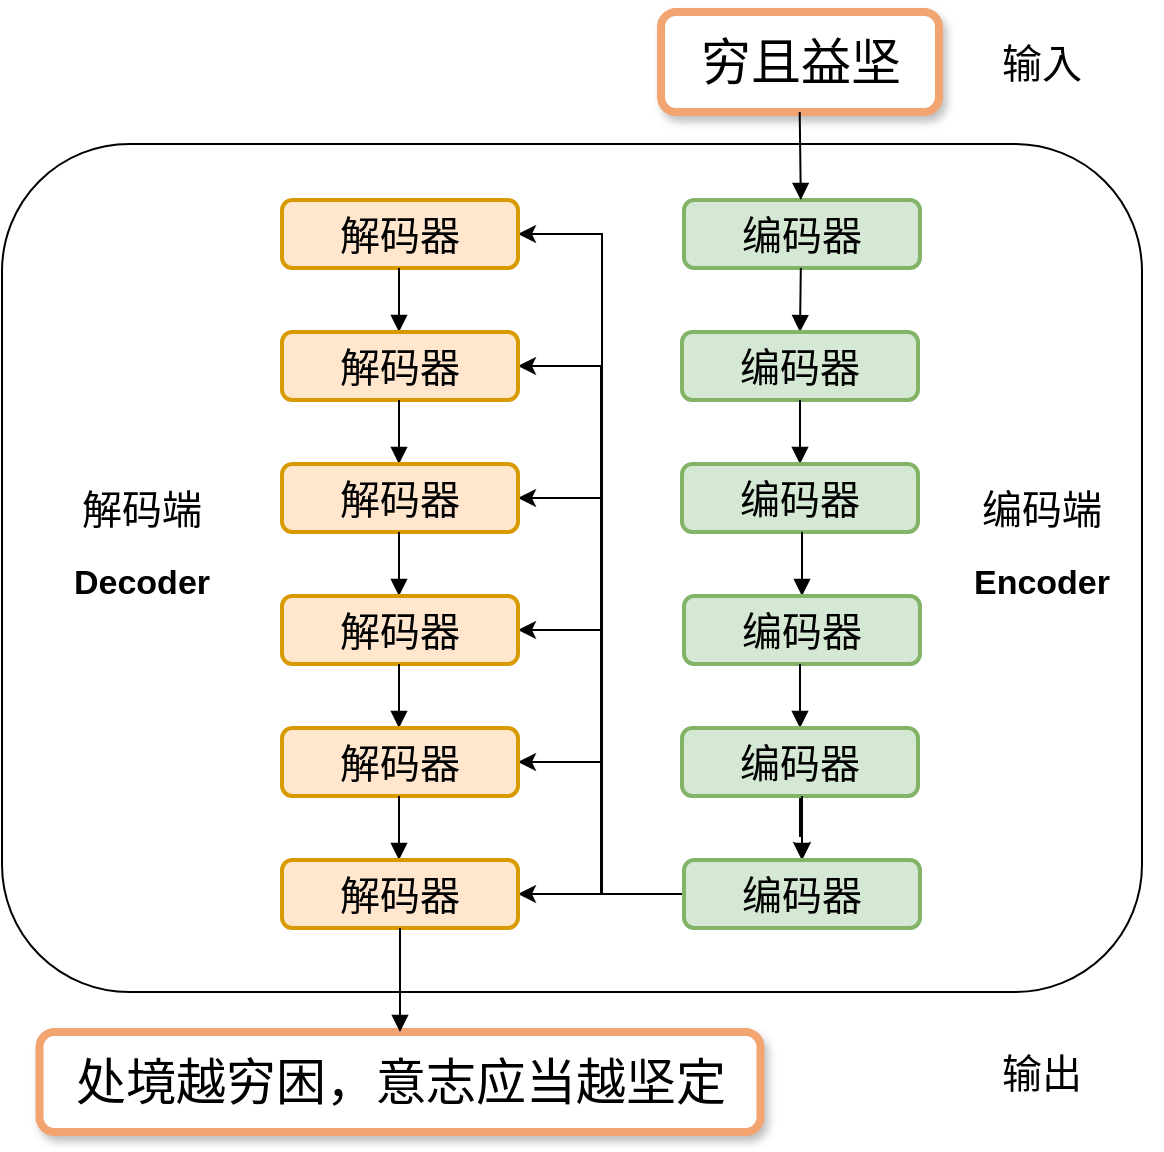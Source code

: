 <mxfile version="21.3.2" type="github">
  <diagram name="第 1 页" id="HBdq7s2gMRr6pUkGgD1W">
    <mxGraphModel dx="1328" dy="2153" grid="1" gridSize="10" guides="1" tooltips="1" connect="1" arrows="1" fold="1" page="1" pageScale="1" pageWidth="827" pageHeight="1169" math="0" shadow="0">
      <root>
        <mxCell id="0" />
        <mxCell id="1" parent="0" />
        <mxCell id="lrugsAHYkj4KjiBpkNaX-73" value="" style="rounded=1;whiteSpace=wrap;html=1;textOpacity=0;" vertex="1" parent="1">
          <mxGeometry x="-340" y="56" width="570" height="424" as="geometry" />
        </mxCell>
        <mxCell id="2" value="穷且益坚" style="whiteSpace=wrap;strokeWidth=4;fontFamily=Verdana;labelBackgroundColor=default;labelBorderColor=none;fontSize=25;rounded=1;glass=0;shadow=1;fontStyle=0;horizontal=1;verticalAlign=middle;strokeColor=#f2a571;" parent="1" vertex="1">
          <mxGeometry x="-10.5" y="-10" width="139" height="50" as="geometry" />
        </mxCell>
        <mxCell id="3" value="编码器" style="whiteSpace=wrap;strokeWidth=2;fontSize=20;fontFamily=Verdana;fillColor=#d5e8d4;strokeColor=#82b366;rounded=1;" parent="1" vertex="1">
          <mxGeometry x="1" y="84" width="118" height="34" as="geometry" />
        </mxCell>
        <mxCell id="18" value="" style="curved=1;startArrow=none;endArrow=block;exitX=0.499;exitY=1;entryX=0.495;entryY=0;" parent="1" source="2" target="3" edge="1">
          <mxGeometry relative="1" as="geometry">
            <Array as="points" />
          </mxGeometry>
        </mxCell>
        <mxCell id="19" value="" style="curved=1;startArrow=none;endArrow=block;exitX=0.495;exitY=1;entryX=0.5;entryY=0;entryDx=0;entryDy=0;" parent="1" source="3" target="lrugsAHYkj4KjiBpkNaX-32" edge="1">
          <mxGeometry relative="1" as="geometry">
            <Array as="points" />
            <mxPoint x="59" y="140" as="targetPoint" />
          </mxGeometry>
        </mxCell>
        <mxCell id="lrugsAHYkj4KjiBpkNaX-32" value="编码器" style="whiteSpace=wrap;strokeWidth=2;fontSize=20;fontFamily=Verdana;fillColor=#d5e8d4;strokeColor=#82b366;rounded=1;" vertex="1" parent="1">
          <mxGeometry y="150" width="118" height="34" as="geometry" />
        </mxCell>
        <mxCell id="lrugsAHYkj4KjiBpkNaX-33" value="" style="curved=1;startArrow=none;endArrow=block;exitX=0.495;exitY=1;entryX=0.5;entryY=0;entryDx=0;entryDy=0;" edge="1" parent="1" target="lrugsAHYkj4KjiBpkNaX-34">
          <mxGeometry relative="1" as="geometry">
            <Array as="points" />
            <mxPoint x="59" y="184" as="sourcePoint" />
            <mxPoint x="59" y="206" as="targetPoint" />
          </mxGeometry>
        </mxCell>
        <mxCell id="lrugsAHYkj4KjiBpkNaX-34" value="编码器" style="whiteSpace=wrap;strokeWidth=2;fontSize=20;fontFamily=Verdana;fillColor=#d5e8d4;strokeColor=#82b366;rounded=1;" vertex="1" parent="1">
          <mxGeometry y="216" width="118" height="34" as="geometry" />
        </mxCell>
        <mxCell id="lrugsAHYkj4KjiBpkNaX-37" value="" style="curved=1;startArrow=none;endArrow=block;exitX=0.495;exitY=1;entryX=0.5;entryY=0;entryDx=0;entryDy=0;" edge="1" parent="1" target="lrugsAHYkj4KjiBpkNaX-38">
          <mxGeometry relative="1" as="geometry">
            <Array as="points" />
            <mxPoint x="60" y="250" as="sourcePoint" />
            <mxPoint x="60" y="272" as="targetPoint" />
          </mxGeometry>
        </mxCell>
        <mxCell id="lrugsAHYkj4KjiBpkNaX-38" value="编码器" style="whiteSpace=wrap;strokeWidth=2;fontSize=20;fontFamily=Verdana;fillColor=#d5e8d4;strokeColor=#82b366;rounded=1;" vertex="1" parent="1">
          <mxGeometry x="1" y="282" width="118" height="34" as="geometry" />
        </mxCell>
        <mxCell id="lrugsAHYkj4KjiBpkNaX-39" value="" style="curved=1;startArrow=none;endArrow=block;exitX=0.495;exitY=1;entryX=0.5;entryY=0;entryDx=0;entryDy=0;" edge="1" parent="1" target="lrugsAHYkj4KjiBpkNaX-40">
          <mxGeometry relative="1" as="geometry">
            <Array as="points" />
            <mxPoint x="59" y="316" as="sourcePoint" />
            <mxPoint x="59" y="338" as="targetPoint" />
          </mxGeometry>
        </mxCell>
        <mxCell id="lrugsAHYkj4KjiBpkNaX-46" value="" style="edgeStyle=orthogonalEdgeStyle;rounded=0;orthogonalLoop=1;jettySize=auto;html=1;" edge="1" parent="1" source="lrugsAHYkj4KjiBpkNaX-40" target="lrugsAHYkj4KjiBpkNaX-42">
          <mxGeometry relative="1" as="geometry" />
        </mxCell>
        <mxCell id="lrugsAHYkj4KjiBpkNaX-40" value="编码器" style="whiteSpace=wrap;strokeWidth=2;fontSize=20;fontFamily=Verdana;fillColor=#d5e8d4;strokeColor=#82b366;rounded=1;" vertex="1" parent="1">
          <mxGeometry y="348" width="118" height="34" as="geometry" />
        </mxCell>
        <mxCell id="lrugsAHYkj4KjiBpkNaX-41" value="" style="curved=1;startArrow=none;endArrow=block;exitX=0.495;exitY=1;entryX=0.5;entryY=0;entryDx=0;entryDy=0;" edge="1" parent="1" target="lrugsAHYkj4KjiBpkNaX-42">
          <mxGeometry relative="1" as="geometry">
            <Array as="points" />
            <mxPoint x="60" y="382" as="sourcePoint" />
            <mxPoint x="60" y="404" as="targetPoint" />
          </mxGeometry>
        </mxCell>
        <mxCell id="lrugsAHYkj4KjiBpkNaX-80" value="" style="edgeStyle=orthogonalEdgeStyle;rounded=0;orthogonalLoop=1;jettySize=auto;html=1;" edge="1" parent="1" source="lrugsAHYkj4KjiBpkNaX-42" target="lrugsAHYkj4KjiBpkNaX-68">
          <mxGeometry relative="1" as="geometry" />
        </mxCell>
        <mxCell id="lrugsAHYkj4KjiBpkNaX-81" style="edgeStyle=orthogonalEdgeStyle;rounded=0;orthogonalLoop=1;jettySize=auto;html=1;entryX=1;entryY=0.5;entryDx=0;entryDy=0;" edge="1" parent="1" target="lrugsAHYkj4KjiBpkNaX-44">
          <mxGeometry relative="1" as="geometry">
            <mxPoint x="-40" y="370" as="sourcePoint" />
            <Array as="points">
              <mxPoint x="-40" y="431" />
              <mxPoint x="-40" y="101" />
            </Array>
          </mxGeometry>
        </mxCell>
        <mxCell id="lrugsAHYkj4KjiBpkNaX-82" style="edgeStyle=orthogonalEdgeStyle;rounded=0;orthogonalLoop=1;jettySize=auto;html=1;entryX=1;entryY=0.5;entryDx=0;entryDy=0;" edge="1" parent="1" source="lrugsAHYkj4KjiBpkNaX-42" target="lrugsAHYkj4KjiBpkNaX-49">
          <mxGeometry relative="1" as="geometry" />
        </mxCell>
        <mxCell id="lrugsAHYkj4KjiBpkNaX-83" style="edgeStyle=orthogonalEdgeStyle;rounded=0;orthogonalLoop=1;jettySize=auto;html=1;entryX=1;entryY=0.5;entryDx=0;entryDy=0;" edge="1" parent="1" source="lrugsAHYkj4KjiBpkNaX-42" target="lrugsAHYkj4KjiBpkNaX-60">
          <mxGeometry relative="1" as="geometry" />
        </mxCell>
        <mxCell id="lrugsAHYkj4KjiBpkNaX-84" style="edgeStyle=orthogonalEdgeStyle;rounded=0;orthogonalLoop=1;jettySize=auto;html=1;entryX=1;entryY=0.5;entryDx=0;entryDy=0;" edge="1" parent="1" source="lrugsAHYkj4KjiBpkNaX-42" target="lrugsAHYkj4KjiBpkNaX-63">
          <mxGeometry relative="1" as="geometry" />
        </mxCell>
        <mxCell id="lrugsAHYkj4KjiBpkNaX-85" style="edgeStyle=orthogonalEdgeStyle;rounded=0;orthogonalLoop=1;jettySize=auto;html=1;entryX=1;entryY=0.5;entryDx=0;entryDy=0;" edge="1" parent="1" source="lrugsAHYkj4KjiBpkNaX-42" target="lrugsAHYkj4KjiBpkNaX-65">
          <mxGeometry relative="1" as="geometry" />
        </mxCell>
        <mxCell id="lrugsAHYkj4KjiBpkNaX-42" value="编码器" style="whiteSpace=wrap;strokeWidth=2;fontSize=20;fontFamily=Verdana;fillColor=#d5e8d4;strokeColor=#82b366;rounded=1;" vertex="1" parent="1">
          <mxGeometry x="1" y="414" width="118" height="34" as="geometry" />
        </mxCell>
        <mxCell id="lrugsAHYkj4KjiBpkNaX-44" value="解码器" style="whiteSpace=wrap;strokeWidth=2;fontSize=20;fontFamily=Verdana;fillColor=#ffe6cc;strokeColor=#d79b00;rounded=1;" vertex="1" parent="1">
          <mxGeometry x="-200" y="84" width="118" height="34" as="geometry" />
        </mxCell>
        <mxCell id="lrugsAHYkj4KjiBpkNaX-48" value="" style="curved=1;startArrow=none;endArrow=block;exitX=0.495;exitY=1;entryX=0.5;entryY=0;entryDx=0;entryDy=0;" edge="1" parent="1">
          <mxGeometry relative="1" as="geometry">
            <Array as="points" />
            <mxPoint x="-141.5" y="118" as="sourcePoint" />
            <mxPoint x="-141.5" y="150" as="targetPoint" />
          </mxGeometry>
        </mxCell>
        <mxCell id="lrugsAHYkj4KjiBpkNaX-49" value="解码器" style="whiteSpace=wrap;strokeWidth=2;fontSize=20;fontFamily=Verdana;fillColor=#ffe6cc;strokeColor=#d79b00;rounded=1;" vertex="1" parent="1">
          <mxGeometry x="-200" y="150" width="118" height="34" as="geometry" />
        </mxCell>
        <mxCell id="lrugsAHYkj4KjiBpkNaX-59" value="" style="curved=1;startArrow=none;endArrow=block;exitX=0.495;exitY=1;entryX=0.5;entryY=0;entryDx=0;entryDy=0;" edge="1" parent="1">
          <mxGeometry relative="1" as="geometry">
            <Array as="points" />
            <mxPoint x="-141.5" y="184" as="sourcePoint" />
            <mxPoint x="-141.5" y="216" as="targetPoint" />
          </mxGeometry>
        </mxCell>
        <mxCell id="lrugsAHYkj4KjiBpkNaX-60" value="解码器" style="whiteSpace=wrap;strokeWidth=2;fontSize=20;fontFamily=Verdana;fillColor=#ffe6cc;strokeColor=#d79b00;rounded=1;" vertex="1" parent="1">
          <mxGeometry x="-200" y="216" width="118" height="34" as="geometry" />
        </mxCell>
        <mxCell id="lrugsAHYkj4KjiBpkNaX-62" value="" style="curved=1;startArrow=none;endArrow=block;exitX=0.495;exitY=1;entryX=0.5;entryY=0;entryDx=0;entryDy=0;" edge="1" parent="1">
          <mxGeometry relative="1" as="geometry">
            <Array as="points" />
            <mxPoint x="-141.5" y="250" as="sourcePoint" />
            <mxPoint x="-141.5" y="282" as="targetPoint" />
          </mxGeometry>
        </mxCell>
        <mxCell id="lrugsAHYkj4KjiBpkNaX-63" value="解码器" style="whiteSpace=wrap;strokeWidth=2;fontSize=20;fontFamily=Verdana;fillColor=#ffe6cc;strokeColor=#d79b00;rounded=1;" vertex="1" parent="1">
          <mxGeometry x="-200" y="282" width="118" height="34" as="geometry" />
        </mxCell>
        <mxCell id="lrugsAHYkj4KjiBpkNaX-64" value="" style="curved=1;startArrow=none;endArrow=block;exitX=0.495;exitY=1;entryX=0.5;entryY=0;entryDx=0;entryDy=0;" edge="1" parent="1">
          <mxGeometry relative="1" as="geometry">
            <Array as="points" />
            <mxPoint x="-141.5" y="316" as="sourcePoint" />
            <mxPoint x="-141.5" y="348" as="targetPoint" />
          </mxGeometry>
        </mxCell>
        <mxCell id="lrugsAHYkj4KjiBpkNaX-65" value="解码器" style="whiteSpace=wrap;strokeWidth=2;fontSize=20;fontFamily=Verdana;fillColor=#ffe6cc;strokeColor=#d79b00;rounded=1;" vertex="1" parent="1">
          <mxGeometry x="-200" y="348" width="118" height="34" as="geometry" />
        </mxCell>
        <mxCell id="lrugsAHYkj4KjiBpkNaX-67" value="" style="curved=1;startArrow=none;endArrow=block;exitX=0.495;exitY=1;entryX=0.5;entryY=0;entryDx=0;entryDy=0;" edge="1" parent="1">
          <mxGeometry relative="1" as="geometry">
            <Array as="points" />
            <mxPoint x="-141.5" y="382" as="sourcePoint" />
            <mxPoint x="-141.5" y="414" as="targetPoint" />
          </mxGeometry>
        </mxCell>
        <mxCell id="lrugsAHYkj4KjiBpkNaX-68" value="解码器" style="whiteSpace=wrap;strokeWidth=2;fontSize=20;fontFamily=Verdana;fillColor=#ffe6cc;strokeColor=#d79b00;rounded=1;" vertex="1" parent="1">
          <mxGeometry x="-200" y="414" width="118" height="34" as="geometry" />
        </mxCell>
        <mxCell id="lrugsAHYkj4KjiBpkNaX-70" value="处境越穷困，意志应当越坚定" style="whiteSpace=wrap;strokeWidth=4;fontFamily=Verdana;labelBackgroundColor=default;labelBorderColor=none;fontSize=25;rounded=1;glass=0;shadow=1;fontStyle=0;horizontal=1;verticalAlign=middle;strokeColor=#f2a571;" vertex="1" parent="1">
          <mxGeometry x="-321.25" y="500" width="360.5" height="50" as="geometry" />
        </mxCell>
        <mxCell id="lrugsAHYkj4KjiBpkNaX-72" value="" style="curved=1;startArrow=none;endArrow=block;exitX=0.5;exitY=1;entryX=0.5;entryY=0;exitDx=0;exitDy=0;entryDx=0;entryDy=0;" edge="1" parent="1" source="lrugsAHYkj4KjiBpkNaX-68" target="lrugsAHYkj4KjiBpkNaX-70">
          <mxGeometry relative="1" as="geometry">
            <Array as="points" />
            <mxPoint x="69" y="50" as="sourcePoint" />
            <mxPoint x="69" y="94" as="targetPoint" />
          </mxGeometry>
        </mxCell>
        <mxCell id="lrugsAHYkj4KjiBpkNaX-75" value="&lt;font style=&quot;font-family: Verdana; font-size: 20px;&quot;&gt;解码&lt;/font&gt;&lt;span style=&quot;font-family: Verdana; font-size: 20px;&quot;&gt;端&lt;br&gt;&lt;/span&gt;&lt;br&gt;&lt;font style=&quot;font-size: 17px;&quot;&gt;&lt;b&gt;Decoder&lt;/b&gt;&lt;/font&gt;" style="whiteSpace=wrap;html=1;aspect=fixed;strokeColor=none;" vertex="1" parent="1">
          <mxGeometry x="-310" y="216" width="80" height="80" as="geometry" />
        </mxCell>
        <mxCell id="lrugsAHYkj4KjiBpkNaX-76" value="&lt;font style=&quot;font-size: 20px;&quot; face=&quot;Verdana&quot;&gt;编码端&lt;/font&gt;&lt;br style=&quot;border-color: var(--border-color);&quot;&gt;&lt;br style=&quot;border-color: var(--border-color);&quot;&gt;&lt;font style=&quot;border-color: var(--border-color); font-size: 17px;&quot;&gt;&lt;b style=&quot;border-color: var(--border-color);&quot;&gt;Encoder&lt;/b&gt;&lt;/font&gt;" style="whiteSpace=wrap;html=1;aspect=fixed;strokeColor=none;" vertex="1" parent="1">
          <mxGeometry x="140" y="216" width="80" height="80" as="geometry" />
        </mxCell>
        <mxCell id="lrugsAHYkj4KjiBpkNaX-77" value="&lt;font face=&quot;Verdana&quot; style=&quot;font-size: 20px;&quot;&gt;输入&lt;/font&gt;" style="rounded=0;whiteSpace=wrap;html=1;strokeColor=none;opacity=0;" vertex="1" parent="1">
          <mxGeometry x="120" y="-15" width="120" height="60" as="geometry" />
        </mxCell>
        <mxCell id="lrugsAHYkj4KjiBpkNaX-78" value="&lt;font face=&quot;Verdana&quot; style=&quot;font-size: 20px;&quot;&gt;输出&lt;/font&gt;" style="rounded=0;whiteSpace=wrap;html=1;strokeColor=none;opacity=0;" vertex="1" parent="1">
          <mxGeometry x="120" y="490" width="120" height="60" as="geometry" />
        </mxCell>
      </root>
    </mxGraphModel>
  </diagram>
</mxfile>
